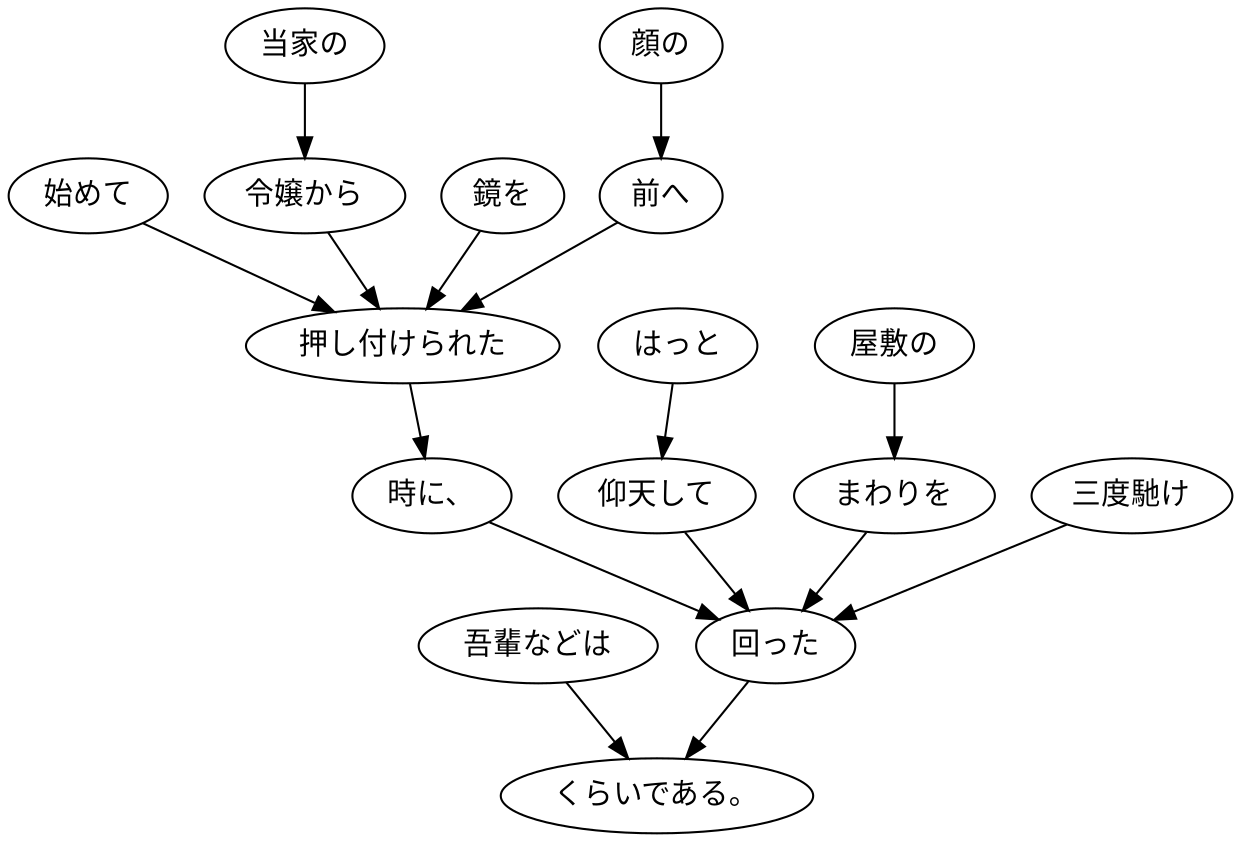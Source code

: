 digraph graph5654 {
	node0 [label="吾輩などは"];
	node1 [label="始めて"];
	node2 [label="当家の"];
	node3 [label="令嬢から"];
	node4 [label="鏡を"];
	node5 [label="顔の"];
	node6 [label="前へ"];
	node7 [label="押し付けられた"];
	node8 [label="時に、"];
	node9 [label="はっと"];
	node10 [label="仰天して"];
	node11 [label="屋敷の"];
	node12 [label="まわりを"];
	node13 [label="三度馳け"];
	node14 [label="回った"];
	node15 [label="くらいである。"];
	node0 -> node15;
	node1 -> node7;
	node2 -> node3;
	node3 -> node7;
	node4 -> node7;
	node5 -> node6;
	node6 -> node7;
	node7 -> node8;
	node8 -> node14;
	node9 -> node10;
	node10 -> node14;
	node11 -> node12;
	node12 -> node14;
	node13 -> node14;
	node14 -> node15;
}
